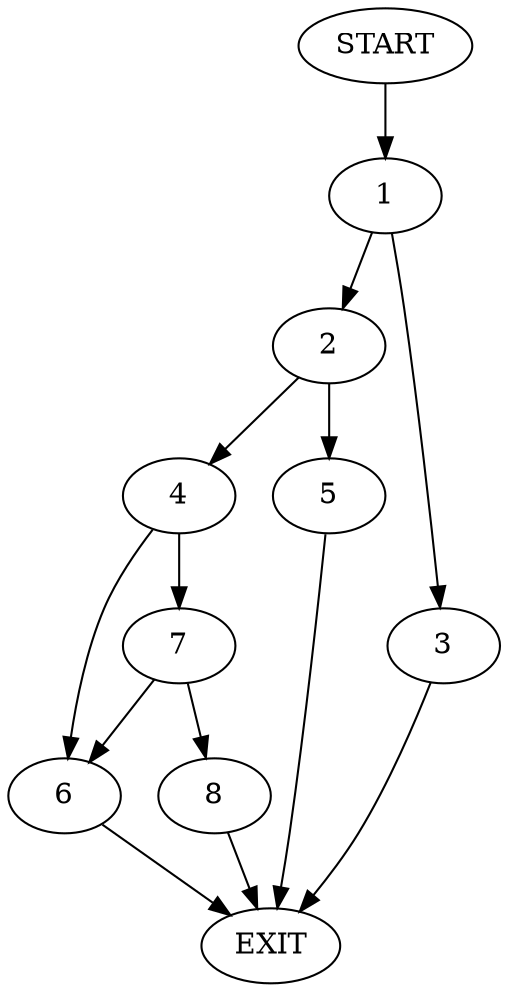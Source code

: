 digraph {
0 [label="START"]
9 [label="EXIT"]
0 -> 1
1 -> 2
1 -> 3
2 -> 4
2 -> 5
3 -> 9
4 -> 6
4 -> 7
5 -> 9
6 -> 9
7 -> 6
7 -> 8
8 -> 9
}
